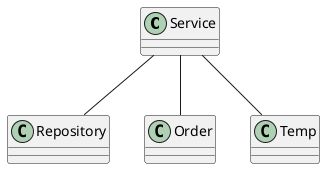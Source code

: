 @startuml
class Service
class Repository
class Order
class Temp
Service -- Order
Service -- Repository
Service -- Temp
@enduml